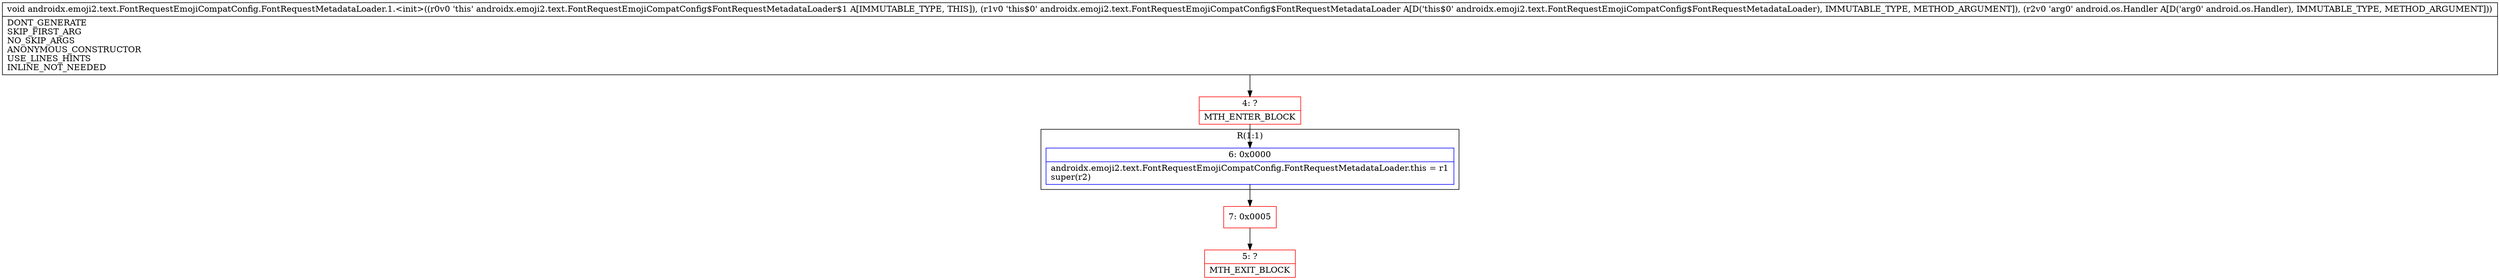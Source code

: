 digraph "CFG forandroidx.emoji2.text.FontRequestEmojiCompatConfig.FontRequestMetadataLoader.1.\<init\>(Landroidx\/emoji2\/text\/FontRequestEmojiCompatConfig$FontRequestMetadataLoader;Landroid\/os\/Handler;)V" {
subgraph cluster_Region_1136710839 {
label = "R(1:1)";
node [shape=record,color=blue];
Node_6 [shape=record,label="{6\:\ 0x0000|androidx.emoji2.text.FontRequestEmojiCompatConfig.FontRequestMetadataLoader.this = r1\lsuper(r2)\l}"];
}
Node_4 [shape=record,color=red,label="{4\:\ ?|MTH_ENTER_BLOCK\l}"];
Node_7 [shape=record,color=red,label="{7\:\ 0x0005}"];
Node_5 [shape=record,color=red,label="{5\:\ ?|MTH_EXIT_BLOCK\l}"];
MethodNode[shape=record,label="{void androidx.emoji2.text.FontRequestEmojiCompatConfig.FontRequestMetadataLoader.1.\<init\>((r0v0 'this' androidx.emoji2.text.FontRequestEmojiCompatConfig$FontRequestMetadataLoader$1 A[IMMUTABLE_TYPE, THIS]), (r1v0 'this$0' androidx.emoji2.text.FontRequestEmojiCompatConfig$FontRequestMetadataLoader A[D('this$0' androidx.emoji2.text.FontRequestEmojiCompatConfig$FontRequestMetadataLoader), IMMUTABLE_TYPE, METHOD_ARGUMENT]), (r2v0 'arg0' android.os.Handler A[D('arg0' android.os.Handler), IMMUTABLE_TYPE, METHOD_ARGUMENT]))  | DONT_GENERATE\lSKIP_FIRST_ARG\lNO_SKIP_ARGS\lANONYMOUS_CONSTRUCTOR\lUSE_LINES_HINTS\lINLINE_NOT_NEEDED\l}"];
MethodNode -> Node_4;Node_6 -> Node_7;
Node_4 -> Node_6;
Node_7 -> Node_5;
}

